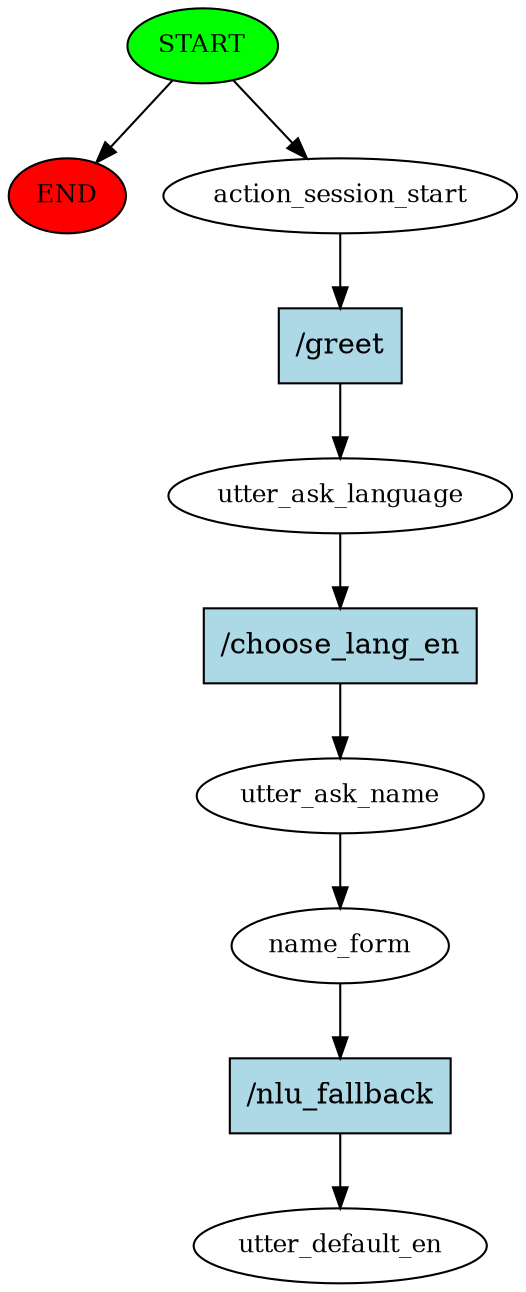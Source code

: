 digraph  {
0 [class="start active", fillcolor=green, fontsize=12, label=START, style=filled];
"-1" [class=end, fillcolor=red, fontsize=12, label=END, style=filled];
1 [class=active, fontsize=12, label=action_session_start];
2 [class=active, fontsize=12, label=utter_ask_language];
3 [class=active, fontsize=12, label=utter_ask_name];
4 [class=active, fontsize=12, label=name_form];
5 [class="dashed active", fontsize=12, label=utter_default_en];
6 [class="intent active", fillcolor=lightblue, label="/greet", shape=rect, style=filled];
7 [class="intent active", fillcolor=lightblue, label="/choose_lang_en", shape=rect, style=filled];
8 [class="intent active", fillcolor=lightblue, label="/nlu_fallback", shape=rect, style=filled];
0 -> "-1"  [class="", key=NONE, label=""];
0 -> 1  [class=active, key=NONE, label=""];
1 -> 6  [class=active, key=0];
2 -> 7  [class=active, key=0];
3 -> 4  [class=active, key=NONE, label=""];
4 -> 8  [class=active, key=0];
6 -> 2  [class=active, key=0];
7 -> 3  [class=active, key=0];
8 -> 5  [class=active, key=0];
}
